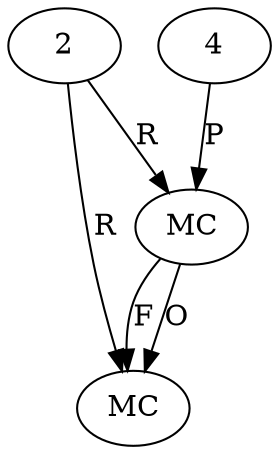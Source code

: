 digraph "AUG" {

  1 [ label="MC" s="read()" t="InputStream" l="289" ];
  2 [ t="InputStream" n="in" ];
  3 [ label="MC" s="close()" t="AutoCloseable" l="293" ];
  4 [ t="int" v="0" ];
  2 -> 1 [ label="R" ];
  4 -> 1 [ label="P" ];
  1 -> 3 [ label="O" ];
  1 -> 3 [ label="F" ];
  2 -> 3 [ label="R" ];
}
